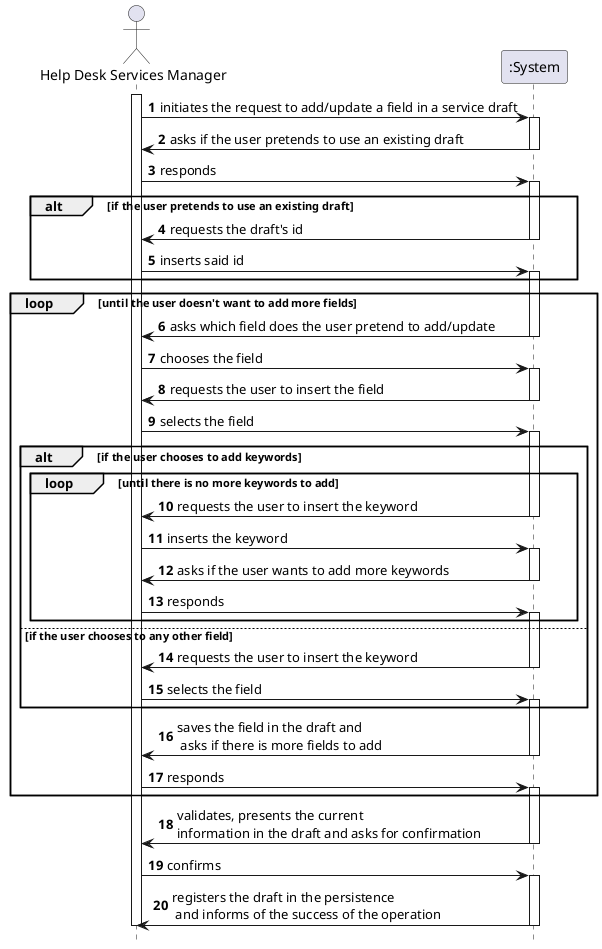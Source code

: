 @startuml
autonumber
hide footbox

actor "Help Desk Services Manager" as HSM
participant ":System" as SYST

activate HSM

HSM -> SYST : initiates the request to add/update a field in a service draft
activate SYST

SYST -> HSM : asks if the user pretends to use an existing draft
deactivate SYST

HSM -> SYST : responds
activate SYST

alt if the user pretends to use an existing draft
SYST -> HSM : requests the draft's id
deactivate SYST

HSM -> SYST : inserts said id
activate SYST
end

loop until the user doesn't want to add more fields
SYST -> HSM : asks which field does the user pretend to add/update
deactivate SYST

HSM -> SYST : chooses the field
activate SYST

SYST -> HSM : requests the user to insert the field
deactivate SYST

HSM -> SYST : selects the field
activate SYST

alt if the user chooses to add keywords
loop until there is no more keywords to add
SYST -> HSM : requests the user to insert the keyword
deactivate SYST

HSM -> SYST : inserts the keyword
activate SYST

SYST -> HSM : asks if the user wants to add more keywords
deactivate SYST

HSM -> SYST : responds
activate SYST
end

else if the user chooses to any other field
SYST -> HSM : requests the user to insert the keyword
deactivate SYST

HSM -> SYST : selects the field
activate SYST
end

SYST -> HSM : saves the field in the draft and\n asks if there is more fields to add
deactivate SYST

HSM -> SYST : responds
activate SYST
end

SYST -> HSM : validates, presents the current \ninformation in the draft and asks for confirmation
deactivate SYST

HSM -> SYST : confirms
activate SYST

SYST -> HSM : registers the draft in the persistence\n and informs of the success of the operation
deactivate SYST
deactivate HSM

@enduml